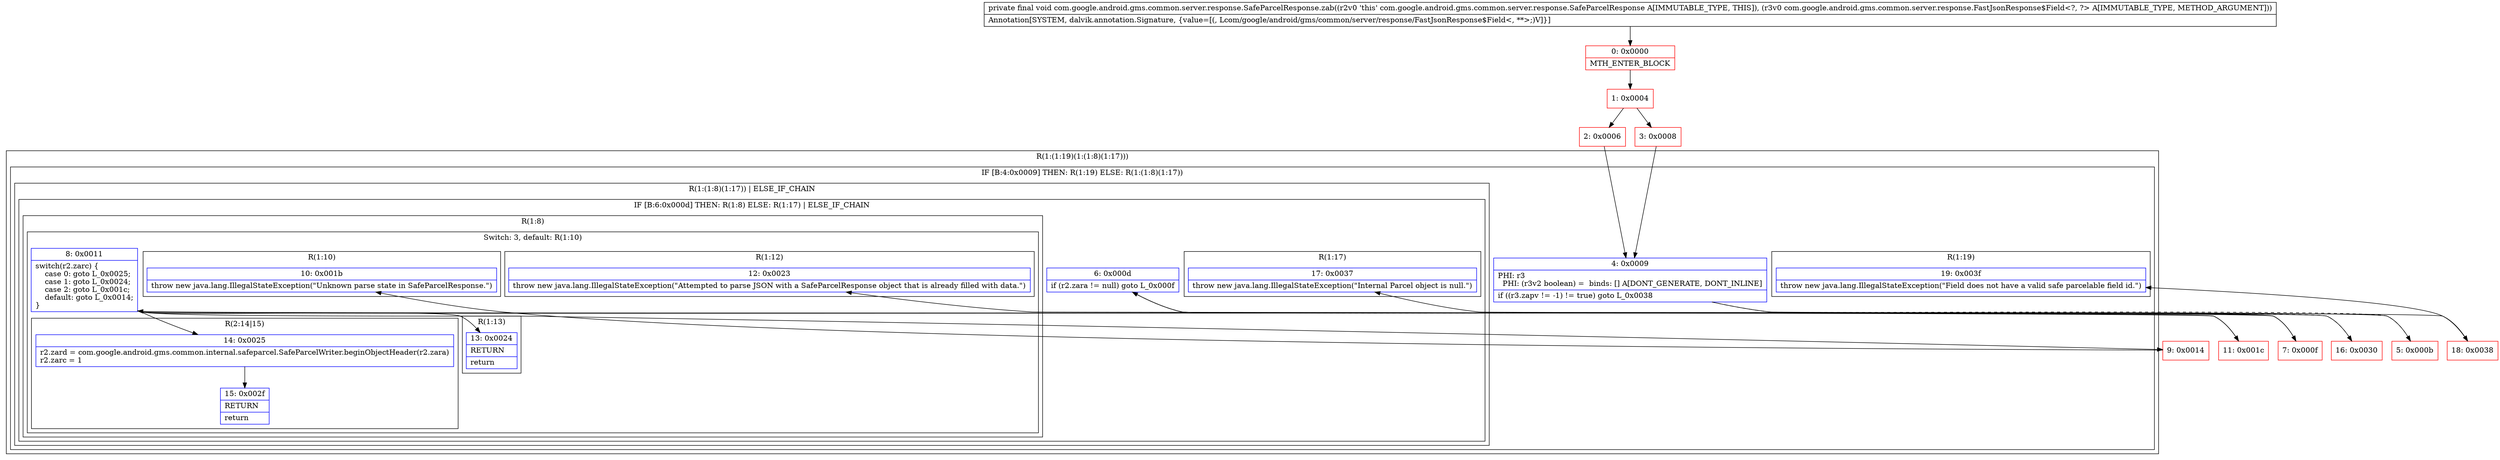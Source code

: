 digraph "CFG forcom.google.android.gms.common.server.response.SafeParcelResponse.zab(Lcom\/google\/android\/gms\/common\/server\/response\/FastJsonResponse$Field;)V" {
subgraph cluster_Region_1202780405 {
label = "R(1:(1:19)(1:(1:8)(1:17)))";
node [shape=record,color=blue];
subgraph cluster_IfRegion_1254417586 {
label = "IF [B:4:0x0009] THEN: R(1:19) ELSE: R(1:(1:8)(1:17))";
node [shape=record,color=blue];
Node_4 [shape=record,label="{4\:\ 0x0009|PHI: r3 \l  PHI: (r3v2 boolean) =  binds: [] A[DONT_GENERATE, DONT_INLINE]\l|if ((r3.zapv != \-1) != true) goto L_0x0038\l}"];
subgraph cluster_Region_403231055 {
label = "R(1:19)";
node [shape=record,color=blue];
Node_19 [shape=record,label="{19\:\ 0x003f|throw new java.lang.IllegalStateException(\"Field does not have a valid safe parcelable field id.\")\l}"];
}
subgraph cluster_Region_1895431519 {
label = "R(1:(1:8)(1:17)) | ELSE_IF_CHAIN\l";
node [shape=record,color=blue];
subgraph cluster_IfRegion_818857189 {
label = "IF [B:6:0x000d] THEN: R(1:8) ELSE: R(1:17) | ELSE_IF_CHAIN\l";
node [shape=record,color=blue];
Node_6 [shape=record,label="{6\:\ 0x000d|if (r2.zara != null) goto L_0x000f\l}"];
subgraph cluster_Region_1573013306 {
label = "R(1:8)";
node [shape=record,color=blue];
subgraph cluster_SwitchRegion_60712804 {
label = "Switch: 3, default: R(1:10)";
node [shape=record,color=blue];
Node_8 [shape=record,label="{8\:\ 0x0011|switch(r2.zarc) \{\l    case 0: goto L_0x0025;\l    case 1: goto L_0x0024;\l    case 2: goto L_0x001c;\l    default: goto L_0x0014;\l\}\l}"];
subgraph cluster_Region_1018323277 {
label = "R(2:14|15)";
node [shape=record,color=blue];
Node_14 [shape=record,label="{14\:\ 0x0025|r2.zard = com.google.android.gms.common.internal.safeparcel.SafeParcelWriter.beginObjectHeader(r2.zara)\lr2.zarc = 1\l}"];
Node_15 [shape=record,label="{15\:\ 0x002f|RETURN\l|return\l}"];
}
subgraph cluster_Region_2057139154 {
label = "R(1:13)";
node [shape=record,color=blue];
Node_13 [shape=record,label="{13\:\ 0x0024|RETURN\l|return\l}"];
}
subgraph cluster_Region_891883564 {
label = "R(1:12)";
node [shape=record,color=blue];
Node_12 [shape=record,label="{12\:\ 0x0023|throw new java.lang.IllegalStateException(\"Attempted to parse JSON with a SafeParcelResponse object that is already filled with data.\")\l}"];
}
subgraph cluster_Region_1174205610 {
label = "R(1:10)";
node [shape=record,color=blue];
Node_10 [shape=record,label="{10\:\ 0x001b|throw new java.lang.IllegalStateException(\"Unknown parse state in SafeParcelResponse.\")\l}"];
}
}
}
subgraph cluster_Region_1785417041 {
label = "R(1:17)";
node [shape=record,color=blue];
Node_17 [shape=record,label="{17\:\ 0x0037|throw new java.lang.IllegalStateException(\"Internal Parcel object is null.\")\l}"];
}
}
}
}
}
Node_0 [shape=record,color=red,label="{0\:\ 0x0000|MTH_ENTER_BLOCK\l}"];
Node_1 [shape=record,color=red,label="{1\:\ 0x0004}"];
Node_2 [shape=record,color=red,label="{2\:\ 0x0006}"];
Node_3 [shape=record,color=red,label="{3\:\ 0x0008}"];
Node_5 [shape=record,color=red,label="{5\:\ 0x000b}"];
Node_7 [shape=record,color=red,label="{7\:\ 0x000f}"];
Node_9 [shape=record,color=red,label="{9\:\ 0x0014}"];
Node_11 [shape=record,color=red,label="{11\:\ 0x001c}"];
Node_16 [shape=record,color=red,label="{16\:\ 0x0030}"];
Node_18 [shape=record,color=red,label="{18\:\ 0x0038}"];
MethodNode[shape=record,label="{private final void com.google.android.gms.common.server.response.SafeParcelResponse.zab((r2v0 'this' com.google.android.gms.common.server.response.SafeParcelResponse A[IMMUTABLE_TYPE, THIS]), (r3v0 com.google.android.gms.common.server.response.FastJsonResponse$Field\<?, ?\> A[IMMUTABLE_TYPE, METHOD_ARGUMENT]))  | Annotation[SYSTEM, dalvik.annotation.Signature, \{value=[(, Lcom\/google\/android\/gms\/common\/server\/response\/FastJsonResponse$Field\<, **\>;)V]\}]\l}"];
MethodNode -> Node_0;
Node_4 -> Node_5[style=dashed];
Node_4 -> Node_18;
Node_6 -> Node_7;
Node_6 -> Node_16[style=dashed];
Node_8 -> Node_9;
Node_8 -> Node_11;
Node_8 -> Node_13;
Node_8 -> Node_14;
Node_14 -> Node_15;
Node_0 -> Node_1;
Node_1 -> Node_2;
Node_1 -> Node_3;
Node_2 -> Node_4;
Node_3 -> Node_4;
Node_5 -> Node_6;
Node_7 -> Node_8;
Node_9 -> Node_10;
Node_11 -> Node_12;
Node_16 -> Node_17;
Node_18 -> Node_19;
}

